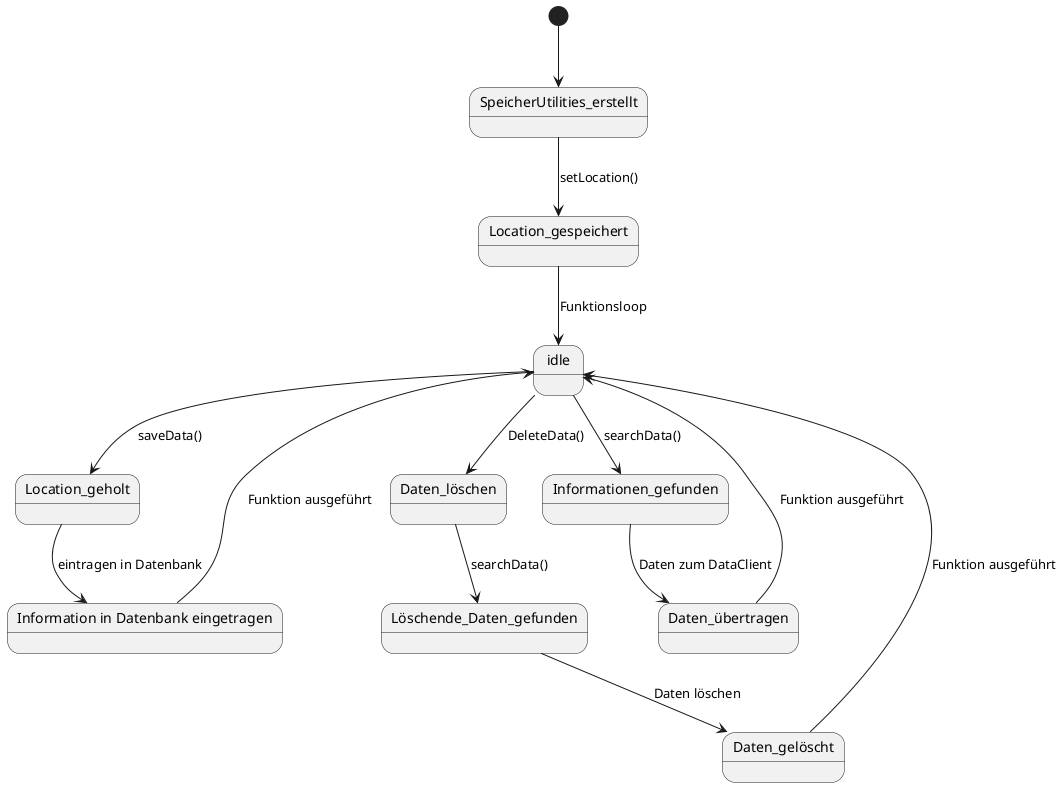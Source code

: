 @startuml Speichermedium

[*] --> SpeicherUtilities_erstellt
SpeicherUtilities_erstellt --> Location_gespeichert : setLocation()
Location_gespeichert --> idle : Funktionsloop
idle --> Location_geholt : saveData()
idle --> Informationen_gefunden : searchData()
Location_geholt --> long2 : eintragen in Datenbank
Informationen_gefunden --> Daten_übertragen : Daten zum DataClient
long2 --> idle : Funktion ausgeführt
Daten_gelöscht --> idle : Funktion ausgeführt
Daten_übertragen --> idle : Funktion ausgeführt
idle --> Daten_löschen : DeleteData()
Daten_löschen --> Löschende_Daten_gefunden : searchData()
Löschende_Daten_gefunden --> Daten_gelöscht : Daten löschen

state SpeicherUtilities_erstellt {

}

state Location_gespeichert {

}

state idle{

}

state Location_geholt{

}

state Löschende_Daten_gefunden{

}

state Daten_löschen{

}

state Informationen_gefunden{

}
state "Information in Datenbank eingetragen" as long2{

}
state Daten_gelöscht {

}
state Daten_übertragen {

}

@enduml
